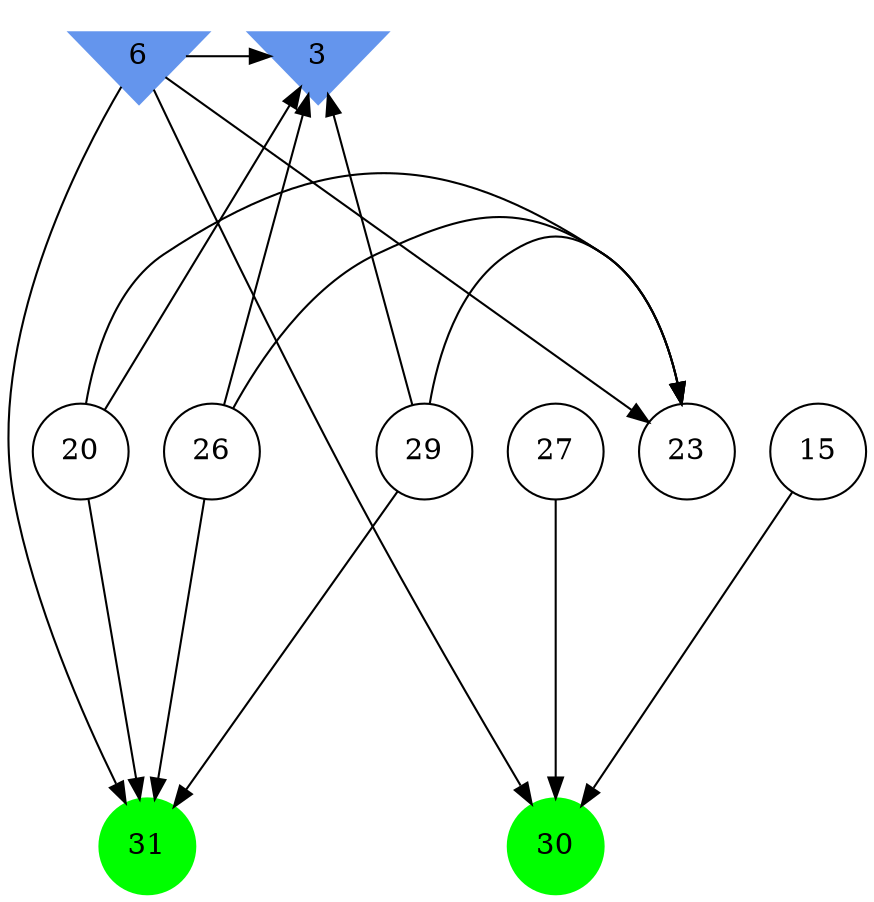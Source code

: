 digraph brain {
	ranksep=2.0;
	3 [shape=invtriangle,style=filled,color=cornflowerblue];
	6 [shape=invtriangle,style=filled,color=cornflowerblue];
	15 [shape=circle,color=black];
	20 [shape=circle,color=black];
	23 [shape=circle,color=black];
	26 [shape=circle,color=black];
	27 [shape=circle,color=black];
	29 [shape=circle,color=black];
	30 [shape=circle,style=filled,color=green];
	31 [shape=circle,style=filled,color=green];
	6	->	30;
	15	->	30;
	27	->	30;
	29	->	31;
	29	->	23;
	29	->	3;
	26	->	31;
	26	->	23;
	26	->	3;
	6	->	31;
	6	->	23;
	6	->	3;
	20	->	31;
	20	->	23;
	20	->	3;
	{ rank=same; 3; 6; }
	{ rank=same; 15; 20; 23; 26; 27; 29; }
	{ rank=same; 30; 31; }
}
